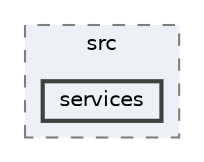 digraph "services"
{
 // INTERACTIVE_SVG=YES
 // LATEX_PDF_SIZE
  bgcolor="transparent";
  edge [fontname=Helvetica,fontsize=10,labelfontname=Helvetica,labelfontsize=10];
  node [fontname=Helvetica,fontsize=10,shape=box,height=0.2,width=0.4];
  compound=true
  subgraph clusterdir_4461b9bc08d28c5b8611b93481ad6b82 {
    graph [ bgcolor="#edf0f7", pencolor="grey50", label="src", fontname=Helvetica,fontsize=10 style="filled,dashed", URL="dir_4461b9bc08d28c5b8611b93481ad6b82.html",tooltip=""]
  dir_2027a38ed8a743f66be9c8f09216b1d0 [label="services", fillcolor="#edf0f7", color="grey25", style="filled,bold", URL="dir_2027a38ed8a743f66be9c8f09216b1d0.html",tooltip=""];
  }
}
